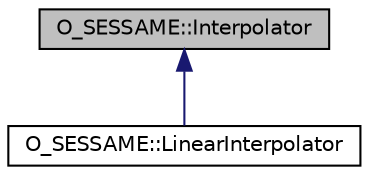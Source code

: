digraph "O_SESSAME::Interpolator"
{
  edge [fontname="Helvetica",fontsize="10",labelfontname="Helvetica",labelfontsize="10"];
  node [fontname="Helvetica",fontsize="10",shape=record];
  Node1 [label="O_SESSAME::Interpolator",height=0.2,width=0.4,color="black", fillcolor="grey75", style="filled", fontcolor="black"];
  Node1 -> Node2 [dir="back",color="midnightblue",fontsize="10",style="solid",fontname="Helvetica"];
  Node2 [label="O_SESSAME::LinearInterpolator",height=0.2,width=0.4,color="black", fillcolor="white", style="filled",URL="$classO__SESSAME_1_1LinearInterpolator.html",tooltip="Interpolates between a given set of data points to create a linear functional approximation.Works for either a single function, or Vector of functions (such as interpolating a state). "];
}
